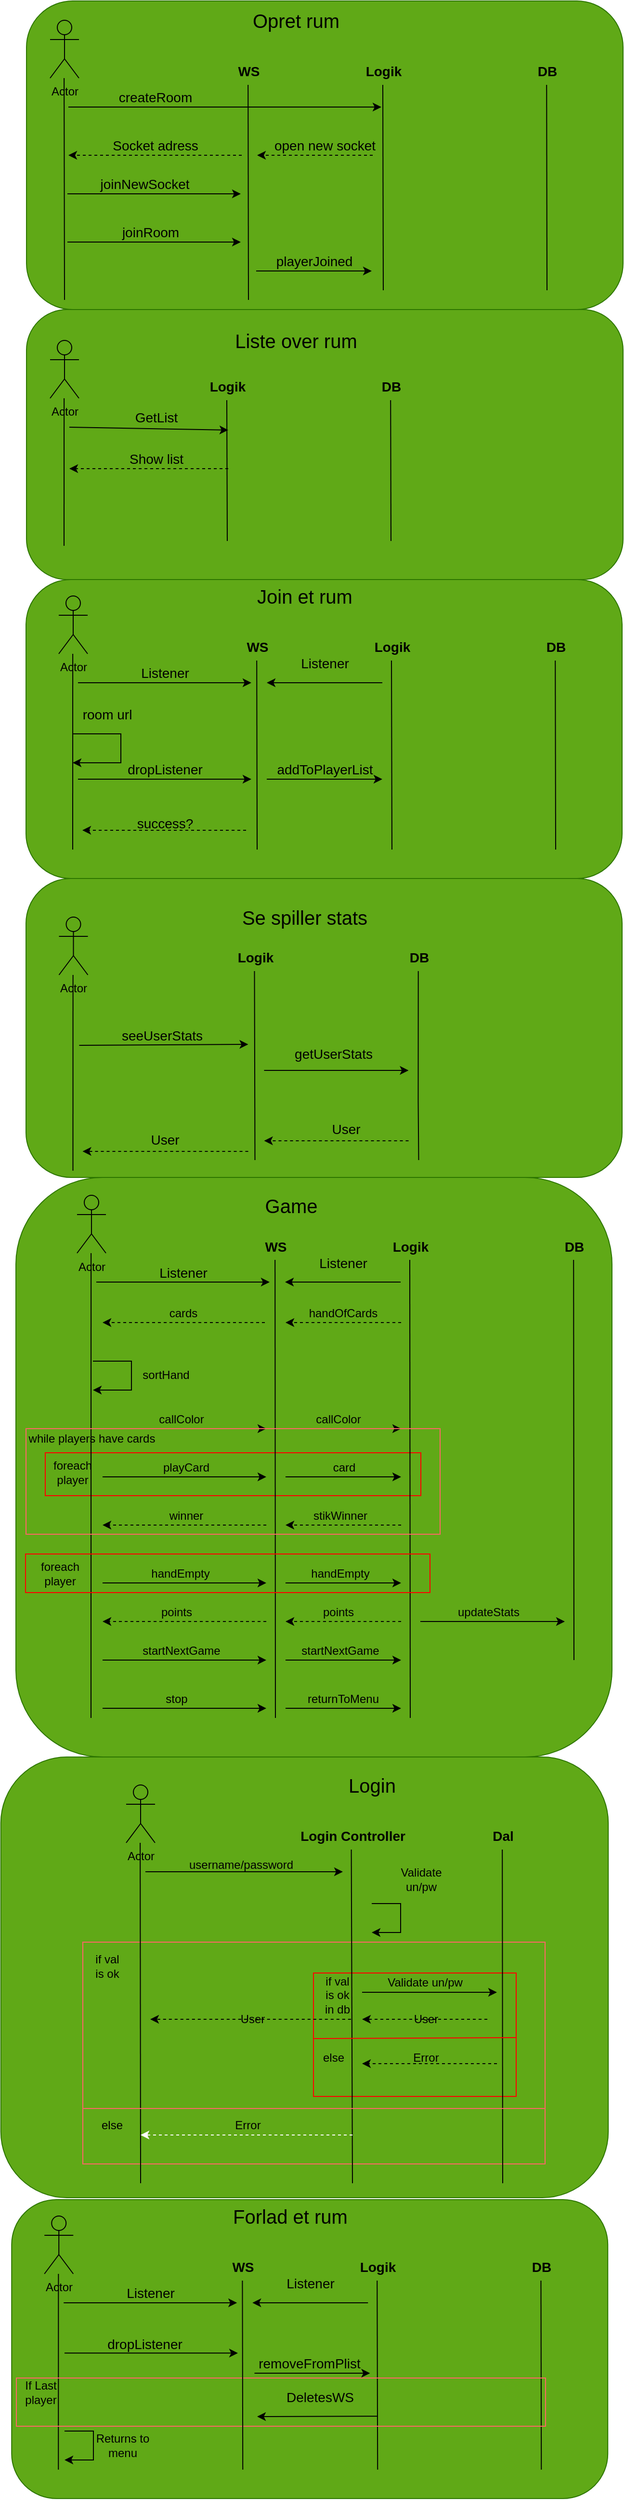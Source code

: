 <mxfile version="14.9.6" type="device"><diagram id="lr0HvfHgT6RQTs0o4B55" name="Side-1"><mxGraphModel dx="853" dy="493" grid="1" gridSize="10" guides="1" tooltips="1" connect="1" arrows="1" fold="1" page="1" pageScale="1" pageWidth="827" pageHeight="1169" math="0" shadow="0"><root><mxCell id="0"/><mxCell id="1" parent="0"/><mxCell id="DZPoPA9MmP483Hu3aa7b-5" value="" style="rounded=1;whiteSpace=wrap;html=1;fontSize=14;fillColor=#60a917;fontColor=#ffffff;strokeColor=#2D7600;" vertex="1" parent="1"><mxGeometry x="33.87" y="1841" width="630.75" height="457" as="geometry"/></mxCell><mxCell id="DZPoPA9MmP483Hu3aa7b-4" value="" style="rounded=1;whiteSpace=wrap;html=1;fontSize=14;fillColor=#60a917;fontColor=#ffffff;strokeColor=#2D7600;" vertex="1" parent="1"><mxGeometry x="60" y="930" width="619" height="310" as="geometry"/></mxCell><mxCell id="DZPoPA9MmP483Hu3aa7b-3" value="" style="rounded=1;whiteSpace=wrap;html=1;fontSize=14;fillColor=#60a917;fontColor=#ffffff;strokeColor=#2D7600;" vertex="1" parent="1"><mxGeometry x="60.5" y="20" width="619.5" height="320" as="geometry"/></mxCell><mxCell id="DZPoPA9MmP483Hu3aa7b-2" value="" style="rounded=1;whiteSpace=wrap;html=1;fontSize=14;fillColor=#60a917;fontColor=#ffffff;strokeColor=#2D7600;" vertex="1" parent="1"><mxGeometry x="60.5" y="340" width="619.5" height="280" as="geometry"/></mxCell><mxCell id="qCFy2qXagID1v41UXUVl-54" value="" style="rounded=0;whiteSpace=wrap;html=1;fillColor=none;strokeColor=#FF0000;" parent="1" vertex="1"><mxGeometry x="358.5" y="2065" width="210.5" height="128" as="geometry"/></mxCell><mxCell id="qCFy2qXagID1v41UXUVl-58" value="" style="rounded=0;whiteSpace=wrap;html=1;strokeColor=#FF6666;fillColor=none;" parent="1" vertex="1"><mxGeometry x="119" y="2033" width="480" height="230" as="geometry"/></mxCell><mxCell id="fHAXDr1hGBt7dhgeRwDf-75" value="" style="rounded=1;whiteSpace=wrap;html=1;fontSize=14;fillColor=#60a917;fontColor=#ffffff;strokeColor=#2D7600;" parent="1" vertex="1"><mxGeometry x="49.5" y="1240" width="619" height="601" as="geometry"/></mxCell><mxCell id="fHAXDr1hGBt7dhgeRwDf-45" value="" style="rounded=0;whiteSpace=wrap;html=1;fillColor=none;strokeColor=#FF0000;" parent="1" vertex="1"><mxGeometry x="80" y="1525.5" width="390" height="44.5" as="geometry"/></mxCell><mxCell id="PHsltAXBVL7X2UgunDm8-98" value="" style="rounded=1;whiteSpace=wrap;html=1;fontSize=14;fillColor=#60a917;fontColor=#ffffff;strokeColor=#2D7600;" parent="1" vertex="1"><mxGeometry x="60" y="620" width="619" height="310" as="geometry"/></mxCell><mxCell id="H8njE9o7bHHvg9mTIE7w-1" value="Actor" style="shape=umlActor;verticalLabelPosition=bottom;verticalAlign=top;html=1;outlineConnect=0;fillColor=none;" parent="1" vertex="1"><mxGeometry x="85" y="40" width="30" height="60" as="geometry"/></mxCell><mxCell id="H8njE9o7bHHvg9mTIE7w-3" value="" style="endArrow=none;html=1;rounded=0;" parent="1" edge="1"><mxGeometry width="50" height="50" relative="1" as="geometry"><mxPoint x="100" y="330" as="sourcePoint"/><mxPoint x="99.559" y="100" as="targetPoint"/></mxGeometry></mxCell><mxCell id="H8njE9o7bHHvg9mTIE7w-6" value="" style="group" parent="1" vertex="1" connectable="0"><mxGeometry x="271" y="83" width="40" height="247" as="geometry"/></mxCell><mxCell id="H8njE9o7bHHvg9mTIE7w-4" value="&lt;font style=&quot;font-size: 14px;&quot;&gt;&lt;b&gt;WS&lt;/b&gt;&lt;/font&gt;" style="text;html=1;align=center;verticalAlign=middle;resizable=0;points=[];autosize=1;strokeColor=none;fillColor=none;" parent="H8njE9o7bHHvg9mTIE7w-6" vertex="1"><mxGeometry width="40" height="20" as="geometry"/></mxCell><mxCell id="H8njE9o7bHHvg9mTIE7w-5" value="" style="endArrow=none;html=1;rounded=0;fontSize=14;entryX=0.49;entryY=1.2;entryDx=0;entryDy=0;entryPerimeter=0;" parent="H8njE9o7bHHvg9mTIE7w-6" target="H8njE9o7bHHvg9mTIE7w-4" edge="1"><mxGeometry width="50" height="50" relative="1" as="geometry"><mxPoint x="20" y="247" as="sourcePoint"/><mxPoint x="70" y="53.405" as="targetPoint"/></mxGeometry></mxCell><mxCell id="H8njE9o7bHHvg9mTIE7w-7" value="" style="group" parent="1" vertex="1" connectable="0"><mxGeometry x="411" y="83" width="45" height="237" as="geometry"/></mxCell><mxCell id="H8njE9o7bHHvg9mTIE7w-8" value="&lt;font style=&quot;font-size: 14px;&quot;&gt;&lt;b&gt;Logik&lt;/b&gt;&lt;/font&gt;" style="text;html=1;align=center;verticalAlign=middle;resizable=0;points=[];autosize=1;strokeColor=none;fillColor=none;" parent="H8njE9o7bHHvg9mTIE7w-7" vertex="1"><mxGeometry x="-5" width="50" height="20" as="geometry"/></mxCell><mxCell id="H8njE9o7bHHvg9mTIE7w-9" value="" style="endArrow=none;html=1;rounded=0;fontSize=14;entryX=0.49;entryY=1.2;entryDx=0;entryDy=0;entryPerimeter=0;" parent="H8njE9o7bHHvg9mTIE7w-7" target="H8njE9o7bHHvg9mTIE7w-8" edge="1"><mxGeometry width="50" height="50" relative="1" as="geometry"><mxPoint x="20" y="237" as="sourcePoint"/><mxPoint x="70" y="51.243" as="targetPoint"/></mxGeometry></mxCell><mxCell id="H8njE9o7bHHvg9mTIE7w-10" value="" style="group" parent="1" vertex="1" connectable="0"><mxGeometry x="581" y="83" width="45" height="237" as="geometry"/></mxCell><mxCell id="H8njE9o7bHHvg9mTIE7w-11" value="&lt;font style=&quot;font-size: 14px;&quot;&gt;&lt;b&gt;DB&lt;/b&gt;&lt;/font&gt;" style="text;html=1;align=center;verticalAlign=middle;resizable=0;points=[];autosize=1;strokeColor=none;fillColor=none;" parent="H8njE9o7bHHvg9mTIE7w-10" vertex="1"><mxGeometry width="40" height="20" as="geometry"/></mxCell><mxCell id="H8njE9o7bHHvg9mTIE7w-12" value="" style="endArrow=none;html=1;rounded=0;fontSize=14;entryX=0.49;entryY=1.2;entryDx=0;entryDy=0;entryPerimeter=0;" parent="H8njE9o7bHHvg9mTIE7w-10" target="H8njE9o7bHHvg9mTIE7w-11" edge="1"><mxGeometry width="50" height="50" relative="1" as="geometry"><mxPoint x="20" y="237" as="sourcePoint"/><mxPoint x="70" y="51.243" as="targetPoint"/></mxGeometry></mxCell><mxCell id="H8njE9o7bHHvg9mTIE7w-18" value="" style="endArrow=classic;html=1;rounded=0;fontSize=14;" parent="1" edge="1"><mxGeometry width="50" height="50" relative="1" as="geometry"><mxPoint x="104" y="130" as="sourcePoint"/><mxPoint x="429" y="130" as="targetPoint"/></mxGeometry></mxCell><mxCell id="H8njE9o7bHHvg9mTIE7w-19" value="createRoom" style="text;html=1;align=center;verticalAlign=middle;resizable=0;points=[];autosize=1;strokeColor=none;fillColor=none;fontSize=14;" parent="1" vertex="1"><mxGeometry x="149" y="110" width="90" height="20" as="geometry"/></mxCell><mxCell id="H8njE9o7bHHvg9mTIE7w-22" value="" style="endArrow=classic;html=1;rounded=0;fontSize=14;dashed=1;" parent="1" edge="1"><mxGeometry width="50" height="50" relative="1" as="geometry"><mxPoint x="420" y="180" as="sourcePoint"/><mxPoint x="300" y="180" as="targetPoint"/></mxGeometry></mxCell><mxCell id="H8njE9o7bHHvg9mTIE7w-23" value="open new socket" style="text;html=1;align=center;verticalAlign=middle;resizable=0;points=[];autosize=1;strokeColor=none;fillColor=none;fontSize=14;" parent="1" vertex="1"><mxGeometry x="310" y="160" width="120" height="20" as="geometry"/></mxCell><mxCell id="H8njE9o7bHHvg9mTIE7w-24" value="" style="endArrow=classic;html=1;rounded=0;dashed=1;fontSize=14;" parent="1" edge="1"><mxGeometry width="50" height="50" relative="1" as="geometry"><mxPoint x="284" y="180" as="sourcePoint"/><mxPoint x="104" y="180" as="targetPoint"/></mxGeometry></mxCell><mxCell id="H8njE9o7bHHvg9mTIE7w-25" value="Socket adress" style="text;html=1;align=center;verticalAlign=middle;resizable=0;points=[];autosize=1;strokeColor=none;fillColor=none;fontSize=14;" parent="1" vertex="1"><mxGeometry x="144" y="160" width="100" height="20" as="geometry"/></mxCell><mxCell id="H8njE9o7bHHvg9mTIE7w-28" value="" style="endArrow=classic;html=1;rounded=0;fontSize=14;" parent="1" edge="1"><mxGeometry width="50" height="50" relative="1" as="geometry"><mxPoint x="103" y="220" as="sourcePoint"/><mxPoint x="283" y="220" as="targetPoint"/></mxGeometry></mxCell><mxCell id="H8njE9o7bHHvg9mTIE7w-29" value="joinNewSocket" style="text;html=1;align=center;verticalAlign=middle;resizable=0;points=[];autosize=1;strokeColor=none;fillColor=none;fontSize=14;" parent="1" vertex="1"><mxGeometry x="128" y="200" width="110" height="20" as="geometry"/></mxCell><mxCell id="H8njE9o7bHHvg9mTIE7w-30" value="" style="endArrow=classic;html=1;rounded=0;fontSize=14;" parent="1" edge="1"><mxGeometry width="50" height="50" relative="1" as="geometry"><mxPoint x="103" y="270" as="sourcePoint"/><mxPoint x="283" y="270" as="targetPoint"/></mxGeometry></mxCell><mxCell id="H8njE9o7bHHvg9mTIE7w-31" value="joinRoom" style="text;html=1;align=center;verticalAlign=middle;resizable=0;points=[];autosize=1;strokeColor=none;fillColor=none;fontSize=14;" parent="1" vertex="1"><mxGeometry x="154" y="250" width="70" height="20" as="geometry"/></mxCell><mxCell id="H8njE9o7bHHvg9mTIE7w-33" value="playerJoined" style="text;html=1;align=center;verticalAlign=middle;resizable=0;points=[];autosize=1;strokeColor=none;fillColor=none;fontSize=14;" parent="1" vertex="1"><mxGeometry x="314" y="280" width="90" height="20" as="geometry"/></mxCell><mxCell id="H8njE9o7bHHvg9mTIE7w-34" value="" style="endArrow=classic;html=1;rounded=0;fontSize=14;" parent="1" edge="1"><mxGeometry width="50" height="50" relative="1" as="geometry"><mxPoint x="299" y="300" as="sourcePoint"/><mxPoint x="419" y="300" as="targetPoint"/></mxGeometry></mxCell><mxCell id="PHsltAXBVL7X2UgunDm8-2" value="&lt;font style=&quot;font-size: 20px;&quot;&gt;Opret rum&lt;/font&gt;" style="text;html=1;align=center;verticalAlign=middle;resizable=0;points=[];autosize=1;strokeColor=none;fillColor=none;" parent="1" vertex="1"><mxGeometry x="285" y="30" width="110" height="20" as="geometry"/></mxCell><mxCell id="PHsltAXBVL7X2UgunDm8-38" value="Actor" style="shape=umlActor;verticalLabelPosition=bottom;verticalAlign=top;html=1;outlineConnect=0;fillColor=none;" parent="1" vertex="1"><mxGeometry x="85" y="372" width="30" height="60" as="geometry"/></mxCell><mxCell id="PHsltAXBVL7X2UgunDm8-39" value="" style="endArrow=none;html=1;rounded=0;" parent="1" edge="1"><mxGeometry width="50" height="50" relative="1" as="geometry"><mxPoint x="99.5" y="585" as="sourcePoint"/><mxPoint x="99.559" y="432" as="targetPoint"/></mxGeometry></mxCell><mxCell id="PHsltAXBVL7X2UgunDm8-43" value="" style="group" parent="1" vertex="1" connectable="0"><mxGeometry x="249" y="410" width="45" height="170" as="geometry"/></mxCell><mxCell id="PHsltAXBVL7X2UgunDm8-44" value="&lt;font style=&quot;font-size: 14px;&quot;&gt;&lt;b&gt;Logik&lt;/b&gt;&lt;/font&gt;" style="text;html=1;align=center;verticalAlign=middle;resizable=0;points=[];autosize=1;strokeColor=none;fillColor=none;" parent="PHsltAXBVL7X2UgunDm8-43" vertex="1"><mxGeometry x="-5" width="50" height="20" as="geometry"/></mxCell><mxCell id="PHsltAXBVL7X2UgunDm8-45" value="" style="endArrow=none;html=1;rounded=0;fontSize=14;entryX=0.49;entryY=1.2;entryDx=0;entryDy=0;entryPerimeter=0;" parent="PHsltAXBVL7X2UgunDm8-43" target="PHsltAXBVL7X2UgunDm8-44" edge="1"><mxGeometry width="50" height="50" relative="1" as="geometry"><mxPoint x="20" y="170" as="sourcePoint"/><mxPoint x="70" y="36.757" as="targetPoint"/></mxGeometry></mxCell><mxCell id="PHsltAXBVL7X2UgunDm8-46" value="" style="group" parent="1" vertex="1" connectable="0"><mxGeometry x="419" y="410" width="45" height="170" as="geometry"/></mxCell><mxCell id="PHsltAXBVL7X2UgunDm8-47" value="&lt;font style=&quot;font-size: 14px;&quot;&gt;&lt;b&gt;DB&lt;/b&gt;&lt;/font&gt;" style="text;html=1;align=center;verticalAlign=middle;resizable=0;points=[];autosize=1;strokeColor=none;fillColor=none;" parent="PHsltAXBVL7X2UgunDm8-46" vertex="1"><mxGeometry width="40" height="20" as="geometry"/></mxCell><mxCell id="PHsltAXBVL7X2UgunDm8-48" value="" style="endArrow=none;html=1;rounded=0;fontSize=14;entryX=0.49;entryY=1.2;entryDx=0;entryDy=0;entryPerimeter=0;" parent="PHsltAXBVL7X2UgunDm8-46" target="PHsltAXBVL7X2UgunDm8-47" edge="1"><mxGeometry width="50" height="50" relative="1" as="geometry"><mxPoint x="20" y="170" as="sourcePoint"/><mxPoint x="70" y="36.757" as="targetPoint"/></mxGeometry></mxCell><mxCell id="PHsltAXBVL7X2UgunDm8-49" value="" style="endArrow=classic;html=1;rounded=0;fontSize=14;" parent="1" edge="1"><mxGeometry width="50" height="50" relative="1" as="geometry"><mxPoint x="105" y="462" as="sourcePoint"/><mxPoint x="270" y="465" as="targetPoint"/></mxGeometry></mxCell><mxCell id="PHsltAXBVL7X2UgunDm8-50" value="GetList" style="text;html=1;align=center;verticalAlign=middle;resizable=0;points=[];autosize=1;strokeColor=none;fillColor=none;fontSize=14;" parent="1" vertex="1"><mxGeometry x="165" y="442" width="60" height="20" as="geometry"/></mxCell><mxCell id="PHsltAXBVL7X2UgunDm8-59" value="" style="endArrow=classic;html=1;rounded=0;dashed=1;fontSize=14;" parent="1" edge="1"><mxGeometry width="50" height="50" relative="1" as="geometry"><mxPoint x="270" y="505" as="sourcePoint"/><mxPoint x="105" y="505" as="targetPoint"/></mxGeometry></mxCell><mxCell id="PHsltAXBVL7X2UgunDm8-60" value="Show list" style="text;html=1;align=center;verticalAlign=middle;resizable=0;points=[];autosize=1;strokeColor=none;fillColor=none;fontSize=14;" parent="1" vertex="1"><mxGeometry x="160" y="485" width="70" height="20" as="geometry"/></mxCell><mxCell id="PHsltAXBVL7X2UgunDm8-69" value="&lt;font style=&quot;font-size: 20px;&quot;&gt;Liste over rum&lt;/font&gt;" style="text;html=1;align=center;verticalAlign=middle;resizable=0;points=[];autosize=1;strokeColor=none;fillColor=none;" parent="1" vertex="1"><mxGeometry x="270" y="362" width="140" height="20" as="geometry"/></mxCell><mxCell id="PHsltAXBVL7X2UgunDm8-71" value="Actor" style="shape=umlActor;verticalLabelPosition=bottom;verticalAlign=top;html=1;outlineConnect=0;fillColor=none;" parent="1" vertex="1"><mxGeometry x="94" y="637" width="30" height="60" as="geometry"/></mxCell><mxCell id="PHsltAXBVL7X2UgunDm8-72" value="" style="endArrow=none;html=1;rounded=0;" parent="1" edge="1"><mxGeometry width="50" height="50" relative="1" as="geometry"><mxPoint x="108.5" y="900" as="sourcePoint"/><mxPoint x="108.559" y="697" as="targetPoint"/></mxGeometry></mxCell><mxCell id="PHsltAXBVL7X2UgunDm8-73" value="" style="group" parent="1" vertex="1" connectable="0"><mxGeometry x="280" y="680" width="40" height="220" as="geometry"/></mxCell><mxCell id="PHsltAXBVL7X2UgunDm8-74" value="&lt;font style=&quot;font-size: 14px;&quot;&gt;&lt;b&gt;WS&lt;/b&gt;&lt;/font&gt;" style="text;html=1;align=center;verticalAlign=middle;resizable=0;points=[];autosize=1;strokeColor=none;fillColor=none;" parent="PHsltAXBVL7X2UgunDm8-73" vertex="1"><mxGeometry width="40" height="20" as="geometry"/></mxCell><mxCell id="PHsltAXBVL7X2UgunDm8-75" value="" style="endArrow=none;html=1;rounded=0;fontSize=14;entryX=0.49;entryY=1.2;entryDx=0;entryDy=0;entryPerimeter=0;" parent="PHsltAXBVL7X2UgunDm8-73" target="PHsltAXBVL7X2UgunDm8-74" edge="1"><mxGeometry width="50" height="50" relative="1" as="geometry"><mxPoint x="20" y="220" as="sourcePoint"/><mxPoint x="70" y="47.568" as="targetPoint"/></mxGeometry></mxCell><mxCell id="PHsltAXBVL7X2UgunDm8-76" value="" style="group" parent="1" vertex="1" connectable="0"><mxGeometry x="420" y="680" width="45" height="220" as="geometry"/></mxCell><mxCell id="PHsltAXBVL7X2UgunDm8-77" value="&lt;font style=&quot;font-size: 14px;&quot;&gt;&lt;b&gt;Logik&lt;/b&gt;&lt;/font&gt;" style="text;html=1;align=center;verticalAlign=middle;resizable=0;points=[];autosize=1;strokeColor=none;fillColor=none;" parent="PHsltAXBVL7X2UgunDm8-76" vertex="1"><mxGeometry x="-5" width="50" height="20" as="geometry"/></mxCell><mxCell id="PHsltAXBVL7X2UgunDm8-78" value="" style="endArrow=none;html=1;rounded=0;fontSize=14;entryX=0.49;entryY=1.2;entryDx=0;entryDy=0;entryPerimeter=0;" parent="PHsltAXBVL7X2UgunDm8-76" target="PHsltAXBVL7X2UgunDm8-77" edge="1"><mxGeometry width="50" height="50" relative="1" as="geometry"><mxPoint x="20" y="220" as="sourcePoint"/><mxPoint x="70" y="47.568" as="targetPoint"/></mxGeometry></mxCell><mxCell id="PHsltAXBVL7X2UgunDm8-79" value="" style="group" parent="1" vertex="1" connectable="0"><mxGeometry x="590" y="680" width="45" height="220" as="geometry"/></mxCell><mxCell id="PHsltAXBVL7X2UgunDm8-80" value="&lt;font style=&quot;font-size: 14px;&quot;&gt;&lt;b&gt;DB&lt;/b&gt;&lt;/font&gt;" style="text;html=1;align=center;verticalAlign=middle;resizable=0;points=[];autosize=1;strokeColor=none;fillColor=none;" parent="PHsltAXBVL7X2UgunDm8-79" vertex="1"><mxGeometry width="40" height="20" as="geometry"/></mxCell><mxCell id="PHsltAXBVL7X2UgunDm8-81" value="" style="endArrow=none;html=1;rounded=0;fontSize=14;entryX=0.49;entryY=1.2;entryDx=0;entryDy=0;entryPerimeter=0;" parent="PHsltAXBVL7X2UgunDm8-79" target="PHsltAXBVL7X2UgunDm8-80" edge="1"><mxGeometry width="50" height="50" relative="1" as="geometry"><mxPoint x="20" y="220" as="sourcePoint"/><mxPoint x="70" y="47.568" as="targetPoint"/></mxGeometry></mxCell><mxCell id="PHsltAXBVL7X2UgunDm8-82" value="" style="endArrow=classic;html=1;rounded=0;fontSize=14;" parent="1" edge="1"><mxGeometry width="50" height="50" relative="1" as="geometry"><mxPoint x="114" y="727" as="sourcePoint"/><mxPoint x="294" y="727" as="targetPoint"/></mxGeometry></mxCell><mxCell id="PHsltAXBVL7X2UgunDm8-83" value="Listener" style="text;html=1;align=center;verticalAlign=middle;resizable=0;points=[];autosize=1;strokeColor=none;fillColor=none;fontSize=14;" parent="1" vertex="1"><mxGeometry x="169" y="707" width="70" height="20" as="geometry"/></mxCell><mxCell id="PHsltAXBVL7X2UgunDm8-84" value="" style="endArrow=classic;html=1;rounded=0;fontSize=14;" parent="1" edge="1"><mxGeometry width="50" height="50" relative="1" as="geometry"><mxPoint x="430" y="727" as="sourcePoint"/><mxPoint x="310" y="727" as="targetPoint"/></mxGeometry></mxCell><mxCell id="PHsltAXBVL7X2UgunDm8-85" value="Listener" style="text;html=1;align=center;verticalAlign=middle;resizable=0;points=[];autosize=1;strokeColor=none;fillColor=none;fontSize=14;" parent="1" vertex="1"><mxGeometry x="335" y="697" width="70" height="20" as="geometry"/></mxCell><mxCell id="PHsltAXBVL7X2UgunDm8-86" value="" style="endArrow=classic;html=1;rounded=0;fontSize=14;startArrow=none;" parent="1" edge="1"><mxGeometry width="50" height="50" relative="1" as="geometry"><mxPoint x="108.5" y="780" as="sourcePoint"/><mxPoint x="108.5" y="810" as="targetPoint"/><Array as="points"><mxPoint x="158.5" y="780"/><mxPoint x="158.5" y="810"/></Array></mxGeometry></mxCell><mxCell id="PHsltAXBVL7X2UgunDm8-90" value="" style="endArrow=classic;html=1;rounded=0;fontSize=14;" parent="1" edge="1"><mxGeometry width="50" height="50" relative="1" as="geometry"><mxPoint x="310" y="827" as="sourcePoint"/><mxPoint x="430" y="827" as="targetPoint"/></mxGeometry></mxCell><mxCell id="PHsltAXBVL7X2UgunDm8-91" value="addToPlayerList" style="text;html=1;align=center;verticalAlign=middle;resizable=0;points=[];autosize=1;strokeColor=none;fillColor=none;fontSize=14;" parent="1" vertex="1"><mxGeometry x="309.5" y="807" width="120" height="20" as="geometry"/></mxCell><mxCell id="PHsltAXBVL7X2UgunDm8-92" value="" style="endArrow=classic;html=1;rounded=0;fontSize=14;" parent="1" edge="1"><mxGeometry width="50" height="50" relative="1" as="geometry"><mxPoint x="114" y="827" as="sourcePoint"/><mxPoint x="294" y="827" as="targetPoint"/></mxGeometry></mxCell><mxCell id="PHsltAXBVL7X2UgunDm8-93" value="dropListener" style="text;html=1;align=center;verticalAlign=middle;resizable=0;points=[];autosize=1;strokeColor=none;fillColor=none;fontSize=14;" parent="1" vertex="1"><mxGeometry x="159" y="807" width="90" height="20" as="geometry"/></mxCell><mxCell id="PHsltAXBVL7X2UgunDm8-94" value="&lt;font style=&quot;font-size: 20px;&quot;&gt;Join et rum&lt;/font&gt;" style="text;html=1;align=center;verticalAlign=middle;resizable=0;points=[];autosize=1;strokeColor=none;fillColor=none;" parent="1" vertex="1"><mxGeometry x="294" y="627" width="110" height="20" as="geometry"/></mxCell><mxCell id="PHsltAXBVL7X2UgunDm8-87" value="room url" style="text;html=1;align=center;verticalAlign=middle;resizable=0;points=[];autosize=1;strokeColor=none;fillColor=none;fontSize=14;" parent="1" vertex="1"><mxGeometry x="108.5" y="750" width="70" height="20" as="geometry"/></mxCell><mxCell id="PHsltAXBVL7X2UgunDm8-96" value="" style="endArrow=classic;html=1;rounded=0;fontSize=20;dashed=1;" parent="1" edge="1"><mxGeometry width="50" height="50" relative="1" as="geometry"><mxPoint x="288.5" y="880" as="sourcePoint"/><mxPoint x="118.5" y="880" as="targetPoint"/></mxGeometry></mxCell><mxCell id="PHsltAXBVL7X2UgunDm8-97" value="&lt;font style=&quot;font-size: 14px;&quot;&gt;success?&lt;/font&gt;" style="text;html=1;align=center;verticalAlign=middle;resizable=0;points=[];autosize=1;strokeColor=none;fillColor=none;fontSize=20;" parent="1" vertex="1"><mxGeometry x="169" y="855" width="70" height="30" as="geometry"/></mxCell><mxCell id="PHsltAXBVL7X2UgunDm8-100" value="Actor" style="shape=umlActor;verticalLabelPosition=bottom;verticalAlign=top;html=1;outlineConnect=0;fillColor=none;" parent="1" vertex="1"><mxGeometry x="94.25" y="970" width="30" height="60" as="geometry"/></mxCell><mxCell id="PHsltAXBVL7X2UgunDm8-101" value="" style="endArrow=none;html=1;rounded=0;" parent="1" edge="1"><mxGeometry width="50" height="50" relative="1" as="geometry"><mxPoint x="108.75" y="1233" as="sourcePoint"/><mxPoint x="108.809" y="1030" as="targetPoint"/></mxGeometry></mxCell><mxCell id="PHsltAXBVL7X2UgunDm8-105" value="" style="group" parent="1" vertex="1" connectable="0"><mxGeometry x="277.75" y="1002" width="45" height="220" as="geometry"/></mxCell><mxCell id="PHsltAXBVL7X2UgunDm8-106" value="&lt;font style=&quot;font-size: 14px;&quot;&gt;&lt;b&gt;Logik&lt;/b&gt;&lt;/font&gt;" style="text;html=1;align=center;verticalAlign=middle;resizable=0;points=[];autosize=1;strokeColor=none;fillColor=none;" parent="PHsltAXBVL7X2UgunDm8-105" vertex="1"><mxGeometry x="-5" width="50" height="20" as="geometry"/></mxCell><mxCell id="PHsltAXBVL7X2UgunDm8-107" value="" style="endArrow=none;html=1;rounded=0;fontSize=14;entryX=0.49;entryY=1.2;entryDx=0;entryDy=0;entryPerimeter=0;" parent="PHsltAXBVL7X2UgunDm8-105" target="PHsltAXBVL7X2UgunDm8-106" edge="1"><mxGeometry width="50" height="50" relative="1" as="geometry"><mxPoint x="20" y="220" as="sourcePoint"/><mxPoint x="70" y="47.568" as="targetPoint"/></mxGeometry></mxCell><mxCell id="PHsltAXBVL7X2UgunDm8-108" value="" style="group" parent="1" vertex="1" connectable="0"><mxGeometry x="579.5" y="1251" width="79.5" height="341" as="geometry"/></mxCell><mxCell id="PHsltAXBVL7X2UgunDm8-109" value="&lt;font style=&quot;font-size: 14px;&quot;&gt;&lt;b&gt;DB&lt;/b&gt;&lt;/font&gt;" style="text;html=1;align=center;verticalAlign=middle;resizable=0;points=[];autosize=1;strokeColor=none;fillColor=none;" parent="PHsltAXBVL7X2UgunDm8-108" vertex="1"><mxGeometry x="-131.75" y="-249" width="40" height="20" as="geometry"/></mxCell><mxCell id="PHsltAXBVL7X2UgunDm8-110" value="" style="endArrow=none;html=1;rounded=0;fontSize=14;entryX=0.49;entryY=1.2;entryDx=0;entryDy=0;entryPerimeter=0;" parent="PHsltAXBVL7X2UgunDm8-108" target="PHsltAXBVL7X2UgunDm8-109" edge="1"><mxGeometry width="50" height="50" relative="1" as="geometry"><mxPoint x="-111.75" y="-29" as="sourcePoint"/><mxPoint x="-61.75" y="-201.432" as="targetPoint"/><Array as="points"><mxPoint x="-112.25" y="-90"/></Array></mxGeometry></mxCell><mxCell id="PHsltAXBVL7X2UgunDm8-120" value="&lt;font style=&quot;font-size: 20px;&quot;&gt;Se spiller stats&lt;/font&gt;" style="text;html=1;align=center;verticalAlign=middle;resizable=0;points=[];autosize=1;strokeColor=none;fillColor=none;" parent="1" vertex="1"><mxGeometry x="274.25" y="960" width="150" height="20" as="geometry"/></mxCell><mxCell id="PHsltAXBVL7X2UgunDm8-121" value="seeUserStats" style="text;html=1;align=center;verticalAlign=middle;resizable=0;points=[];autosize=1;strokeColor=none;fillColor=none;fontSize=14;" parent="1" vertex="1"><mxGeometry x="150.75" y="1083" width="100" height="20" as="geometry"/></mxCell><mxCell id="PHsltAXBVL7X2UgunDm8-123" value="" style="endArrow=classic;html=1;rounded=0;fontSize=20;dashed=1;" parent="1" edge="1"><mxGeometry width="50" height="50" relative="1" as="geometry"><mxPoint x="290.75" y="1213" as="sourcePoint"/><mxPoint x="118.75" y="1213" as="targetPoint"/></mxGeometry></mxCell><mxCell id="PHsltAXBVL7X2UgunDm8-124" value="&lt;font style=&quot;font-size: 14px;&quot;&gt;User&lt;/font&gt;" style="text;html=1;align=center;verticalAlign=middle;resizable=0;points=[];autosize=1;strokeColor=none;fillColor=none;fontSize=20;" parent="1" vertex="1"><mxGeometry x="179.25" y="1183" width="50" height="30" as="geometry"/></mxCell><mxCell id="PHsltAXBVL7X2UgunDm8-125" value="" style="endArrow=classic;html=1;rounded=0;fontSize=14;" parent="1" edge="1"><mxGeometry width="50" height="50" relative="1" as="geometry"><mxPoint x="115.25" y="1103" as="sourcePoint"/><mxPoint x="290.75" y="1102" as="targetPoint"/></mxGeometry></mxCell><mxCell id="PHsltAXBVL7X2UgunDm8-128" value="" style="endArrow=classic;html=1;rounded=0;fontSize=14;" parent="1" edge="1"><mxGeometry width="50" height="50" relative="1" as="geometry"><mxPoint x="307.25" y="1129" as="sourcePoint"/><mxPoint x="457.25" y="1129" as="targetPoint"/></mxGeometry></mxCell><mxCell id="PHsltAXBVL7X2UgunDm8-129" value="getUserStats" style="text;html=1;align=center;verticalAlign=middle;resizable=0;points=[];autosize=1;strokeColor=none;fillColor=none;fontSize=14;" parent="1" vertex="1"><mxGeometry x="328.75" y="1102" width="100" height="20" as="geometry"/></mxCell><mxCell id="PHsltAXBVL7X2UgunDm8-132" value="&lt;font style=&quot;font-size: 14px;&quot;&gt;User&lt;/font&gt;" style="text;html=1;align=center;verticalAlign=middle;resizable=0;points=[];autosize=1;strokeColor=none;fillColor=none;fontSize=20;" parent="1" vertex="1"><mxGeometry x="367.25" y="1172" width="50" height="30" as="geometry"/></mxCell><mxCell id="PHsltAXBVL7X2UgunDm8-133" value="" style="endArrow=classic;html=1;rounded=0;fontSize=20;dashed=1;" parent="1" edge="1"><mxGeometry width="50" height="50" relative="1" as="geometry"><mxPoint x="457.25" y="1202" as="sourcePoint"/><mxPoint x="307.25" y="1202" as="targetPoint"/></mxGeometry></mxCell><mxCell id="fHAXDr1hGBt7dhgeRwDf-2" value="Actor" style="shape=umlActor;verticalLabelPosition=bottom;verticalAlign=top;html=1;outlineConnect=0;fillColor=none;" parent="1" vertex="1"><mxGeometry x="113" y="1258.5" width="30" height="60" as="geometry"/></mxCell><mxCell id="fHAXDr1hGBt7dhgeRwDf-3" value="" style="endArrow=none;html=1;rounded=0;" parent="1" edge="1"><mxGeometry width="50" height="50" relative="1" as="geometry"><mxPoint x="127.5" y="1800.5" as="sourcePoint"/><mxPoint x="127.559" y="1318.5" as="targetPoint"/></mxGeometry></mxCell><mxCell id="fHAXDr1hGBt7dhgeRwDf-4" value="" style="group" parent="1" vertex="1" connectable="0"><mxGeometry x="299" y="1301.5" width="40" height="499" as="geometry"/></mxCell><mxCell id="fHAXDr1hGBt7dhgeRwDf-5" value="&lt;font style=&quot;font-size: 14px;&quot;&gt;&lt;b&gt;WS&lt;/b&gt;&lt;/font&gt;" style="text;html=1;align=center;verticalAlign=middle;resizable=0;points=[];autosize=1;strokeColor=none;fillColor=none;" parent="fHAXDr1hGBt7dhgeRwDf-4" vertex="1"><mxGeometry width="40" height="20" as="geometry"/></mxCell><mxCell id="fHAXDr1hGBt7dhgeRwDf-6" value="" style="endArrow=none;html=1;rounded=0;fontSize=14;entryX=0.49;entryY=1.2;entryDx=0;entryDy=0;entryPerimeter=0;" parent="fHAXDr1hGBt7dhgeRwDf-4" target="fHAXDr1hGBt7dhgeRwDf-5" edge="1"><mxGeometry width="50" height="50" relative="1" as="geometry"><mxPoint x="20" y="499" as="sourcePoint"/><mxPoint x="70" y="107.892" as="targetPoint"/></mxGeometry></mxCell><mxCell id="fHAXDr1hGBt7dhgeRwDf-7" value="" style="group" parent="1" vertex="1" connectable="0"><mxGeometry x="439" y="1301.5" width="45" height="499" as="geometry"/></mxCell><mxCell id="fHAXDr1hGBt7dhgeRwDf-8" value="&lt;font style=&quot;font-size: 14px;&quot;&gt;&lt;b&gt;Logik&lt;/b&gt;&lt;/font&gt;" style="text;html=1;align=center;verticalAlign=middle;resizable=0;points=[];autosize=1;strokeColor=none;fillColor=none;" parent="fHAXDr1hGBt7dhgeRwDf-7" vertex="1"><mxGeometry x="-5" width="50" height="20" as="geometry"/></mxCell><mxCell id="fHAXDr1hGBt7dhgeRwDf-9" value="" style="endArrow=none;html=1;rounded=0;fontSize=14;entryX=0.49;entryY=1.2;entryDx=0;entryDy=0;entryPerimeter=0;" parent="fHAXDr1hGBt7dhgeRwDf-7" target="fHAXDr1hGBt7dhgeRwDf-8" edge="1"><mxGeometry width="50" height="50" relative="1" as="geometry"><mxPoint x="20" y="499" as="sourcePoint"/><mxPoint x="70" y="107.892" as="targetPoint"/></mxGeometry></mxCell><mxCell id="fHAXDr1hGBt7dhgeRwDf-10" value="" style="group" parent="1" vertex="1" connectable="0"><mxGeometry x="609" y="1301.5" width="45" height="439" as="geometry"/></mxCell><mxCell id="fHAXDr1hGBt7dhgeRwDf-11" value="&lt;font style=&quot;font-size: 14px;&quot;&gt;&lt;b&gt;DB&lt;/b&gt;&lt;/font&gt;" style="text;html=1;align=center;verticalAlign=middle;resizable=0;points=[];autosize=1;strokeColor=none;fillColor=none;" parent="fHAXDr1hGBt7dhgeRwDf-10" vertex="1"><mxGeometry width="40" height="20" as="geometry"/></mxCell><mxCell id="fHAXDr1hGBt7dhgeRwDf-12" value="" style="endArrow=none;html=1;rounded=0;fontSize=14;entryX=0.49;entryY=1.2;entryDx=0;entryDy=0;entryPerimeter=0;" parent="fHAXDr1hGBt7dhgeRwDf-10" target="fHAXDr1hGBt7dhgeRwDf-11" edge="1"><mxGeometry width="50" height="50" relative="1" as="geometry"><mxPoint x="20" y="439.0" as="sourcePoint"/><mxPoint x="70" y="94.919" as="targetPoint"/></mxGeometry></mxCell><mxCell id="fHAXDr1hGBt7dhgeRwDf-13" value="" style="endArrow=classic;html=1;rounded=0;fontSize=14;" parent="1" edge="1"><mxGeometry width="50" height="50" relative="1" as="geometry"><mxPoint x="133" y="1348.5" as="sourcePoint"/><mxPoint x="313" y="1348.5" as="targetPoint"/></mxGeometry></mxCell><mxCell id="fHAXDr1hGBt7dhgeRwDf-14" value="Listener" style="text;html=1;align=center;verticalAlign=middle;resizable=0;points=[];autosize=1;strokeColor=none;fillColor=none;fontSize=14;" parent="1" vertex="1"><mxGeometry x="188" y="1328.5" width="70" height="20" as="geometry"/></mxCell><mxCell id="fHAXDr1hGBt7dhgeRwDf-15" value="" style="endArrow=classic;html=1;rounded=0;fontSize=14;" parent="1" edge="1"><mxGeometry width="50" height="50" relative="1" as="geometry"><mxPoint x="449" y="1348.5" as="sourcePoint"/><mxPoint x="329" y="1348.5" as="targetPoint"/></mxGeometry></mxCell><mxCell id="fHAXDr1hGBt7dhgeRwDf-16" value="Listener" style="text;html=1;align=center;verticalAlign=middle;resizable=0;points=[];autosize=1;strokeColor=none;fillColor=none;fontSize=14;" parent="1" vertex="1"><mxGeometry x="354" y="1318.5" width="70" height="20" as="geometry"/></mxCell><mxCell id="fHAXDr1hGBt7dhgeRwDf-18" value="&lt;font style=&quot;font-size: 20px;&quot;&gt;Game&lt;/font&gt;" style="text;html=1;align=center;verticalAlign=middle;resizable=0;points=[];autosize=1;strokeColor=none;fillColor=none;" parent="1" vertex="1"><mxGeometry x="299.5" y="1258.5" width="70" height="20" as="geometry"/></mxCell><mxCell id="fHAXDr1hGBt7dhgeRwDf-30" value="" style="endArrow=classic;html=1;rounded=0;dashed=1;" parent="1" edge="1"><mxGeometry width="50" height="50" relative="1" as="geometry"><mxPoint x="449.5" y="1390.5" as="sourcePoint"/><mxPoint x="329.5" y="1390.5" as="targetPoint"/></mxGeometry></mxCell><mxCell id="fHAXDr1hGBt7dhgeRwDf-31" value="handOfCards" style="text;html=1;align=center;verticalAlign=middle;resizable=0;points=[];autosize=1;strokeColor=none;fillColor=none;" parent="1" vertex="1"><mxGeometry x="344" y="1370.5" width="90" height="20" as="geometry"/></mxCell><mxCell id="fHAXDr1hGBt7dhgeRwDf-32" value="" style="endArrow=classic;html=1;rounded=0;dashed=1;" parent="1" edge="1"><mxGeometry width="50" height="50" relative="1" as="geometry"><mxPoint x="308" y="1390.5" as="sourcePoint"/><mxPoint x="139.5" y="1390.5" as="targetPoint"/></mxGeometry></mxCell><mxCell id="fHAXDr1hGBt7dhgeRwDf-33" value="cards" style="text;html=1;align=center;verticalAlign=middle;resizable=0;points=[];autosize=1;strokeColor=none;fillColor=none;" parent="1" vertex="1"><mxGeometry x="198" y="1370.5" width="50" height="20" as="geometry"/></mxCell><mxCell id="fHAXDr1hGBt7dhgeRwDf-34" value="" style="endArrow=classic;html=1;rounded=0;" parent="1" edge="1"><mxGeometry width="50" height="50" relative="1" as="geometry"><mxPoint x="129.5" y="1430.5" as="sourcePoint"/><mxPoint x="129.5" y="1460.5" as="targetPoint"/><Array as="points"><mxPoint x="169.5" y="1430.5"/><mxPoint x="169.5" y="1460.5"/></Array></mxGeometry></mxCell><mxCell id="fHAXDr1hGBt7dhgeRwDf-35" value="sortHand" style="text;html=1;align=center;verticalAlign=middle;resizable=0;points=[];autosize=1;strokeColor=none;fillColor=none;" parent="1" vertex="1"><mxGeometry x="174.5" y="1434.5" width="60" height="20" as="geometry"/></mxCell><mxCell id="fHAXDr1hGBt7dhgeRwDf-36" value="" style="endArrow=classic;html=1;rounded=0;" parent="1" edge="1"><mxGeometry width="50" height="50" relative="1" as="geometry"><mxPoint x="139.5" y="1500.5" as="sourcePoint"/><mxPoint x="309.5" y="1500.5" as="targetPoint"/></mxGeometry></mxCell><mxCell id="fHAXDr1hGBt7dhgeRwDf-37" value="callColor" style="text;html=1;align=center;verticalAlign=middle;resizable=0;points=[];autosize=1;strokeColor=none;fillColor=none;" parent="1" vertex="1"><mxGeometry x="190.5" y="1480.5" width="60" height="20" as="geometry"/></mxCell><mxCell id="fHAXDr1hGBt7dhgeRwDf-38" value="" style="endArrow=classic;html=1;rounded=0;" parent="1" edge="1"><mxGeometry width="50" height="50" relative="1" as="geometry"><mxPoint x="329.5" y="1500.5" as="sourcePoint"/><mxPoint x="449.5" y="1500.5" as="targetPoint"/></mxGeometry></mxCell><mxCell id="fHAXDr1hGBt7dhgeRwDf-39" value="callColor" style="text;html=1;align=center;verticalAlign=middle;resizable=0;points=[];autosize=1;strokeColor=none;fillColor=none;" parent="1" vertex="1"><mxGeometry x="354" y="1480.5" width="60" height="20" as="geometry"/></mxCell><mxCell id="fHAXDr1hGBt7dhgeRwDf-41" value="" style="endArrow=classic;html=1;rounded=0;" parent="1" edge="1"><mxGeometry width="50" height="50" relative="1" as="geometry"><mxPoint x="139.5" y="1550.5" as="sourcePoint"/><mxPoint x="309.5" y="1550.5" as="targetPoint"/></mxGeometry></mxCell><mxCell id="fHAXDr1hGBt7dhgeRwDf-42" value="playCard" style="text;html=1;align=center;verticalAlign=middle;resizable=0;points=[];autosize=1;strokeColor=none;fillColor=none;" parent="1" vertex="1"><mxGeometry x="195.5" y="1530.5" width="60" height="20" as="geometry"/></mxCell><mxCell id="fHAXDr1hGBt7dhgeRwDf-43" value="card" style="text;html=1;align=center;verticalAlign=middle;resizable=0;points=[];autosize=1;strokeColor=none;fillColor=none;" parent="1" vertex="1"><mxGeometry x="369.5" y="1530.5" width="40" height="20" as="geometry"/></mxCell><mxCell id="fHAXDr1hGBt7dhgeRwDf-44" value="" style="endArrow=classic;html=1;rounded=0;" parent="1" edge="1"><mxGeometry width="50" height="50" relative="1" as="geometry"><mxPoint x="329.5" y="1550.5" as="sourcePoint"/><mxPoint x="449.5" y="1550.5" as="targetPoint"/></mxGeometry></mxCell><mxCell id="fHAXDr1hGBt7dhgeRwDf-46" value="foreach &lt;br&gt;player" style="text;html=1;align=center;verticalAlign=middle;resizable=0;points=[];autosize=1;strokeColor=none;fillColor=none;" parent="1" vertex="1"><mxGeometry x="78" y="1530.5" width="60" height="30" as="geometry"/></mxCell><mxCell id="fHAXDr1hGBt7dhgeRwDf-47" value="" style="endArrow=classic;html=1;rounded=0;dashed=1;" parent="1" edge="1"><mxGeometry width="50" height="50" relative="1" as="geometry"><mxPoint x="449.5" y="1600.5" as="sourcePoint"/><mxPoint x="329.5" y="1600.5" as="targetPoint"/></mxGeometry></mxCell><mxCell id="fHAXDr1hGBt7dhgeRwDf-48" value="stikWinner" style="text;html=1;align=center;verticalAlign=middle;resizable=0;points=[];autosize=1;strokeColor=none;fillColor=none;" parent="1" vertex="1"><mxGeometry x="350.5" y="1580.5" width="70" height="20" as="geometry"/></mxCell><mxCell id="fHAXDr1hGBt7dhgeRwDf-50" value="" style="endArrow=classic;html=1;rounded=0;dashed=1;" parent="1" edge="1"><mxGeometry width="50" height="50" relative="1" as="geometry"><mxPoint x="309.5" y="1600.5" as="sourcePoint"/><mxPoint x="139.5" y="1600.5" as="targetPoint"/></mxGeometry></mxCell><mxCell id="fHAXDr1hGBt7dhgeRwDf-51" value="winner" style="text;html=1;align=center;verticalAlign=middle;resizable=0;points=[];autosize=1;strokeColor=none;fillColor=none;" parent="1" vertex="1"><mxGeometry x="200.5" y="1580.5" width="50" height="20" as="geometry"/></mxCell><mxCell id="fHAXDr1hGBt7dhgeRwDf-55" value="" style="endArrow=classic;html=1;rounded=0;" parent="1" edge="1"><mxGeometry width="50" height="50" relative="1" as="geometry"><mxPoint x="139.5" y="1660.5" as="sourcePoint"/><mxPoint x="309.5" y="1660.5" as="targetPoint"/></mxGeometry></mxCell><mxCell id="fHAXDr1hGBt7dhgeRwDf-56" value="handEmpty" style="text;html=1;align=center;verticalAlign=middle;resizable=0;points=[];autosize=1;strokeColor=none;fillColor=none;" parent="1" vertex="1"><mxGeometry x="179.5" y="1640.5" width="80" height="20" as="geometry"/></mxCell><mxCell id="fHAXDr1hGBt7dhgeRwDf-57" value="" style="endArrow=classic;html=1;rounded=0;" parent="1" edge="1"><mxGeometry width="50" height="50" relative="1" as="geometry"><mxPoint x="329.5" y="1660.5" as="sourcePoint"/><mxPoint x="449.5" y="1660.5" as="targetPoint"/></mxGeometry></mxCell><mxCell id="fHAXDr1hGBt7dhgeRwDf-58" value="handEmpty" style="text;html=1;align=center;verticalAlign=middle;resizable=0;points=[];autosize=1;strokeColor=none;fillColor=none;" parent="1" vertex="1"><mxGeometry x="345.5" y="1640.5" width="80" height="20" as="geometry"/></mxCell><mxCell id="fHAXDr1hGBt7dhgeRwDf-59" value="" style="rounded=0;whiteSpace=wrap;html=1;strokeColor=#FF0000;fillColor=none;" parent="1" vertex="1"><mxGeometry x="59.5" y="1630.5" width="420" height="40" as="geometry"/></mxCell><mxCell id="fHAXDr1hGBt7dhgeRwDf-60" value="foreach&lt;br&gt;player" style="text;html=1;align=center;verticalAlign=middle;resizable=0;points=[];autosize=1;strokeColor=none;fillColor=none;" parent="1" vertex="1"><mxGeometry x="64.5" y="1635.5" width="60" height="30" as="geometry"/></mxCell><mxCell id="fHAXDr1hGBt7dhgeRwDf-61" value="" style="endArrow=classic;html=1;rounded=0;dashed=1;" parent="1" edge="1"><mxGeometry width="50" height="50" relative="1" as="geometry"><mxPoint x="449.5" y="1700.5" as="sourcePoint"/><mxPoint x="329.5" y="1700.5" as="targetPoint"/></mxGeometry></mxCell><mxCell id="fHAXDr1hGBt7dhgeRwDf-62" value="points" style="text;html=1;align=center;verticalAlign=middle;resizable=0;points=[];autosize=1;strokeColor=none;fillColor=none;" parent="1" vertex="1"><mxGeometry x="359" y="1680.5" width="50" height="20" as="geometry"/></mxCell><mxCell id="fHAXDr1hGBt7dhgeRwDf-63" value="points" style="text;html=1;align=center;verticalAlign=middle;resizable=0;points=[];autosize=1;strokeColor=none;fillColor=none;" parent="1" vertex="1"><mxGeometry x="190.5" y="1680.5" width="50" height="20" as="geometry"/></mxCell><mxCell id="fHAXDr1hGBt7dhgeRwDf-64" value="" style="endArrow=classic;html=1;rounded=0;dashed=1;" parent="1" edge="1"><mxGeometry width="50" height="50" relative="1" as="geometry"><mxPoint x="309.5" y="1700.5" as="sourcePoint"/><mxPoint x="139.5" y="1700.5" as="targetPoint"/></mxGeometry></mxCell><mxCell id="fHAXDr1hGBt7dhgeRwDf-65" value="" style="endArrow=classic;html=1;rounded=0;" parent="1" edge="1"><mxGeometry width="50" height="50" relative="1" as="geometry"><mxPoint x="469.5" y="1700.5" as="sourcePoint"/><mxPoint x="619.5" y="1700.5" as="targetPoint"/></mxGeometry></mxCell><mxCell id="fHAXDr1hGBt7dhgeRwDf-66" value="updateStats" style="text;html=1;align=center;verticalAlign=middle;resizable=0;points=[];autosize=1;strokeColor=none;fillColor=none;" parent="1" vertex="1"><mxGeometry x="500" y="1680.5" width="80" height="20" as="geometry"/></mxCell><mxCell id="fHAXDr1hGBt7dhgeRwDf-67" value="" style="endArrow=classic;html=1;rounded=0;" parent="1" edge="1"><mxGeometry width="50" height="50" relative="1" as="geometry"><mxPoint x="139.5" y="1740.5" as="sourcePoint"/><mxPoint x="309.5" y="1740.5" as="targetPoint"/></mxGeometry></mxCell><mxCell id="fHAXDr1hGBt7dhgeRwDf-68" value="" style="endArrow=classic;html=1;rounded=0;" parent="1" edge="1"><mxGeometry width="50" height="50" relative="1" as="geometry"><mxPoint x="139.5" y="1790.5" as="sourcePoint"/><mxPoint x="309.5" y="1790.5" as="targetPoint"/></mxGeometry></mxCell><mxCell id="fHAXDr1hGBt7dhgeRwDf-69" value="" style="endArrow=classic;html=1;rounded=0;" parent="1" edge="1"><mxGeometry width="50" height="50" relative="1" as="geometry"><mxPoint x="329.5" y="1740.5" as="sourcePoint"/><mxPoint x="449.5" y="1740.5" as="targetPoint"/></mxGeometry></mxCell><mxCell id="fHAXDr1hGBt7dhgeRwDf-70" value="" style="endArrow=classic;html=1;rounded=0;" parent="1" edge="1"><mxGeometry width="50" height="50" relative="1" as="geometry"><mxPoint x="329.5" y="1790.5" as="sourcePoint"/><mxPoint x="449.5" y="1790.5" as="targetPoint"/></mxGeometry></mxCell><mxCell id="fHAXDr1hGBt7dhgeRwDf-71" value="startNextGame" style="text;html=1;align=center;verticalAlign=middle;resizable=0;points=[];autosize=1;strokeColor=none;fillColor=none;" parent="1" vertex="1"><mxGeometry x="170.5" y="1720.5" width="100" height="20" as="geometry"/></mxCell><mxCell id="fHAXDr1hGBt7dhgeRwDf-72" value="startNextGame" style="text;html=1;align=center;verticalAlign=middle;resizable=0;points=[];autosize=1;strokeColor=none;fillColor=none;" parent="1" vertex="1"><mxGeometry x="335.5" y="1720.5" width="100" height="20" as="geometry"/></mxCell><mxCell id="fHAXDr1hGBt7dhgeRwDf-73" value="stop" style="text;html=1;align=center;verticalAlign=middle;resizable=0;points=[];autosize=1;strokeColor=none;fillColor=none;" parent="1" vertex="1"><mxGeometry x="195.5" y="1770.5" width="40" height="20" as="geometry"/></mxCell><mxCell id="fHAXDr1hGBt7dhgeRwDf-74" value="returnToMenu" style="text;html=1;align=center;verticalAlign=middle;resizable=0;points=[];autosize=1;strokeColor=none;fillColor=none;" parent="1" vertex="1"><mxGeometry x="344" y="1770.5" width="90" height="20" as="geometry"/></mxCell><mxCell id="qCFy2qXagID1v41UXUVl-2" value="Actor" style="shape=umlActor;verticalLabelPosition=bottom;verticalAlign=top;html=1;outlineConnect=0;fillColor=none;" parent="1" vertex="1"><mxGeometry x="164" y="1870" width="30" height="60" as="geometry"/></mxCell><mxCell id="qCFy2qXagID1v41UXUVl-3" value="" style="endArrow=none;html=1;rounded=0;" parent="1" edge="1"><mxGeometry width="50" height="50" relative="1" as="geometry"><mxPoint x="179" y="2283" as="sourcePoint"/><mxPoint x="178.559" y="1930" as="targetPoint"/></mxGeometry></mxCell><mxCell id="qCFy2qXagID1v41UXUVl-7" value="" style="group" parent="1" vertex="1" connectable="0"><mxGeometry x="379" y="1913" width="80" height="370" as="geometry"/></mxCell><mxCell id="qCFy2qXagID1v41UXUVl-8" value="&lt;font style=&quot;font-size: 14px;&quot;&gt;&lt;b&gt;Login Controller&lt;/b&gt;&lt;/font&gt;" style="text;html=1;align=center;verticalAlign=middle;resizable=0;points=[];autosize=1;strokeColor=none;fillColor=none;" parent="qCFy2qXagID1v41UXUVl-7" vertex="1"><mxGeometry x="-40" width="120" height="20" as="geometry"/></mxCell><mxCell id="qCFy2qXagID1v41UXUVl-9" value="" style="endArrow=none;html=1;rounded=0;fontSize=14;entryX=0.49;entryY=1.2;entryDx=0;entryDy=0;entryPerimeter=0;" parent="qCFy2qXagID1v41UXUVl-7" target="qCFy2qXagID1v41UXUVl-8" edge="1"><mxGeometry width="50" height="50" relative="1" as="geometry"><mxPoint x="20" y="370" as="sourcePoint"/><mxPoint x="70" y="80.0" as="targetPoint"/></mxGeometry></mxCell><mxCell id="qCFy2qXagID1v41UXUVl-10" value="" style="group" parent="1" vertex="1" connectable="0"><mxGeometry x="535" y="1913" width="45" height="370" as="geometry"/></mxCell><mxCell id="qCFy2qXagID1v41UXUVl-11" value="&lt;font style=&quot;font-size: 14px;&quot;&gt;&lt;b&gt;Dal&lt;/b&gt;&lt;/font&gt;" style="text;html=1;align=center;verticalAlign=middle;resizable=0;points=[];autosize=1;strokeColor=none;fillColor=none;" parent="qCFy2qXagID1v41UXUVl-10" vertex="1"><mxGeometry width="40" height="20" as="geometry"/></mxCell><mxCell id="qCFy2qXagID1v41UXUVl-12" value="" style="endArrow=none;html=1;rounded=0;fontSize=14;entryX=0.49;entryY=1.2;entryDx=0;entryDy=0;entryPerimeter=0;" parent="qCFy2qXagID1v41UXUVl-10" target="qCFy2qXagID1v41UXUVl-11" edge="1"><mxGeometry width="50" height="50" relative="1" as="geometry"><mxPoint x="20" y="370" as="sourcePoint"/><mxPoint x="70" y="80.0" as="targetPoint"/></mxGeometry></mxCell><mxCell id="qCFy2qXagID1v41UXUVl-13" value="" style="endArrow=classic;html=1;rounded=0;fontSize=14;" parent="1" edge="1"><mxGeometry width="50" height="50" relative="1" as="geometry"><mxPoint x="184" y="1960" as="sourcePoint"/><mxPoint x="389" y="1960" as="targetPoint"/></mxGeometry></mxCell><mxCell id="qCFy2qXagID1v41UXUVl-22" value="&lt;font style=&quot;font-size: 20px;&quot;&gt;Login&lt;/font&gt;" style="text;html=1;align=center;verticalAlign=middle;resizable=0;points=[];autosize=1;strokeColor=none;fillColor=none;" parent="1" vertex="1"><mxGeometry x="389" y="1860" width="60" height="20" as="geometry"/></mxCell><mxCell id="qCFy2qXagID1v41UXUVl-26" value="username/password" style="text;html=1;align=center;verticalAlign=middle;resizable=0;points=[];autosize=1;strokeColor=none;fillColor=none;" parent="1" vertex="1"><mxGeometry x="222.5" y="1943" width="120" height="20" as="geometry"/></mxCell><mxCell id="qCFy2qXagID1v41UXUVl-28" value="Validate &lt;br&gt;un/pw" style="text;html=1;align=center;verticalAlign=middle;resizable=0;points=[];autosize=1;strokeColor=none;fillColor=none;" parent="1" vertex="1"><mxGeometry x="440" y="1953" width="60" height="30" as="geometry"/></mxCell><mxCell id="qCFy2qXagID1v41UXUVl-32" value="" style="endArrow=classic;html=1;rounded=0;" parent="1" edge="1"><mxGeometry width="50" height="50" relative="1" as="geometry"><mxPoint x="409" y="2085" as="sourcePoint"/><mxPoint x="549" y="2085" as="targetPoint"/></mxGeometry></mxCell><mxCell id="qCFy2qXagID1v41UXUVl-33" value="Validate un/pw" style="text;html=1;align=center;verticalAlign=middle;resizable=0;points=[];autosize=1;strokeColor=none;fillColor=none;" parent="1" vertex="1"><mxGeometry x="429" y="2065" width="90" height="20" as="geometry"/></mxCell><mxCell id="qCFy2qXagID1v41UXUVl-35" value="" style="endArrow=classic;html=1;rounded=0;dashed=1;exitX=0.86;exitY=1;exitDx=0;exitDy=0;exitPerimeter=0;" parent="1" source="qCFy2qXagID1v41UXUVl-49" edge="1"><mxGeometry width="50" height="50" relative="1" as="geometry"><mxPoint x="389" y="2113" as="sourcePoint"/><mxPoint x="189" y="2113" as="targetPoint"/></mxGeometry></mxCell><mxCell id="qCFy2qXagID1v41UXUVl-34" value="" style="endArrow=classic;html=1;rounded=0;dashed=1;" parent="1" edge="1"><mxGeometry width="50" height="50" relative="1" as="geometry"><mxPoint x="539" y="2113" as="sourcePoint"/><mxPoint x="409" y="2113" as="targetPoint"/></mxGeometry></mxCell><mxCell id="qCFy2qXagID1v41UXUVl-39" value="User" style="text;html=1;align=center;verticalAlign=middle;resizable=0;points=[];autosize=1;strokeColor=none;fillColor=none;" parent="1" vertex="1"><mxGeometry x="455" y="2103" width="40" height="20" as="geometry"/></mxCell><mxCell id="qCFy2qXagID1v41UXUVl-41" value="User" style="text;html=1;align=center;verticalAlign=middle;resizable=0;points=[];autosize=1;strokeColor=none;fillColor=none;" parent="1" vertex="1"><mxGeometry x="275" y="2103" width="40" height="20" as="geometry"/></mxCell><mxCell id="qCFy2qXagID1v41UXUVl-42" value="" style="endArrow=classic;html=1;rounded=0;" parent="1" edge="1"><mxGeometry width="50" height="50" relative="1" as="geometry"><mxPoint x="419" y="1993" as="sourcePoint"/><mxPoint x="419" y="2023" as="targetPoint"/><Array as="points"><mxPoint x="449" y="1993"/><mxPoint x="449" y="2023"/></Array></mxGeometry></mxCell><mxCell id="qCFy2qXagID1v41UXUVl-49" value="if val&lt;br&gt;is ok&lt;br&gt;in db" style="text;html=1;align=center;verticalAlign=middle;resizable=0;points=[];autosize=1;strokeColor=none;fillColor=none;" parent="1" vertex="1"><mxGeometry x="363" y="2063" width="40" height="50" as="geometry"/></mxCell><mxCell id="qCFy2qXagID1v41UXUVl-51" value="else" style="text;html=1;align=center;verticalAlign=middle;resizable=0;points=[];autosize=1;strokeColor=none;fillColor=none;" parent="1" vertex="1"><mxGeometry x="358.5" y="2143" width="40" height="20" as="geometry"/></mxCell><mxCell id="qCFy2qXagID1v41UXUVl-52" value="" style="endArrow=classic;html=1;rounded=0;dashed=1;" parent="1" edge="1"><mxGeometry width="50" height="50" relative="1" as="geometry"><mxPoint x="549" y="2159" as="sourcePoint"/><mxPoint x="409" y="2159" as="targetPoint"/></mxGeometry></mxCell><mxCell id="qCFy2qXagID1v41UXUVl-53" value="Error" style="text;html=1;align=center;verticalAlign=middle;resizable=0;points=[];autosize=1;strokeColor=none;fillColor=none;" parent="1" vertex="1"><mxGeometry x="455" y="2143" width="40" height="20" as="geometry"/></mxCell><mxCell id="qCFy2qXagID1v41UXUVl-50" value="" style="endArrow=none;html=1;rounded=0;strokeColor=#FF0000;" parent="1" edge="1"><mxGeometry width="50" height="50" relative="1" as="geometry"><mxPoint x="359" y="2133" as="sourcePoint"/><mxPoint x="569" y="2132" as="targetPoint"/></mxGeometry></mxCell><mxCell id="qCFy2qXagID1v41UXUVl-59" value="if val&lt;br&gt;is ok" style="text;html=1;align=center;verticalAlign=middle;resizable=0;points=[];autosize=1;strokeColor=none;fillColor=none;" parent="1" vertex="1"><mxGeometry x="124" y="2043" width="40" height="30" as="geometry"/></mxCell><mxCell id="qCFy2qXagID1v41UXUVl-60" value="" style="endArrow=none;html=1;rounded=0;strokeColor=#FF6666;entryX=0;entryY=0.75;entryDx=0;entryDy=0;exitX=1;exitY=0.75;exitDx=0;exitDy=0;" parent="1" source="qCFy2qXagID1v41UXUVl-58" target="qCFy2qXagID1v41UXUVl-58" edge="1"><mxGeometry width="50" height="50" relative="1" as="geometry"><mxPoint x="599" y="2204" as="sourcePoint"/><mxPoint x="229" y="2173" as="targetPoint"/></mxGeometry></mxCell><mxCell id="qCFy2qXagID1v41UXUVl-61" value="else" style="text;html=1;align=center;verticalAlign=middle;resizable=0;points=[];autosize=1;strokeColor=none;fillColor=none;" parent="1" vertex="1"><mxGeometry x="129" y="2213" width="40" height="20" as="geometry"/></mxCell><mxCell id="qCFy2qXagID1v41UXUVl-62" value="" style="endArrow=classic;html=1;rounded=0;strokeColor=#FFFFFF;dashed=1;" parent="1" edge="1"><mxGeometry width="50" height="50" relative="1" as="geometry"><mxPoint x="399" y="2233" as="sourcePoint"/><mxPoint x="179" y="2233" as="targetPoint"/></mxGeometry></mxCell><mxCell id="qCFy2qXagID1v41UXUVl-63" value="Error" style="text;html=1;align=center;verticalAlign=middle;resizable=0;points=[];autosize=1;strokeColor=none;fillColor=none;" parent="1" vertex="1"><mxGeometry x="270" y="2213" width="40" height="20" as="geometry"/></mxCell><mxCell id="DZPoPA9MmP483Hu3aa7b-6" value="" style="rounded=1;whiteSpace=wrap;html=1;fontSize=14;fillColor=#60a917;fontColor=#ffffff;strokeColor=#2D7600;" vertex="1" parent="1"><mxGeometry x="45.12" y="2300" width="619" height="310" as="geometry"/></mxCell><mxCell id="DZPoPA9MmP483Hu3aa7b-7" value="Actor" style="shape=umlActor;verticalLabelPosition=bottom;verticalAlign=top;html=1;outlineConnect=0;fillColor=none;" vertex="1" parent="1"><mxGeometry x="79.12" y="2317" width="30" height="60" as="geometry"/></mxCell><mxCell id="DZPoPA9MmP483Hu3aa7b-8" value="" style="endArrow=none;html=1;rounded=0;" edge="1" parent="1"><mxGeometry width="50" height="50" relative="1" as="geometry"><mxPoint x="93.62" y="2580" as="sourcePoint"/><mxPoint x="93.679" y="2377" as="targetPoint"/></mxGeometry></mxCell><mxCell id="DZPoPA9MmP483Hu3aa7b-12" value="" style="group" vertex="1" connectable="0" parent="1"><mxGeometry x="405.12" y="2360" width="45" height="220" as="geometry"/></mxCell><mxCell id="DZPoPA9MmP483Hu3aa7b-13" value="&lt;font style=&quot;font-size: 14px;&quot;&gt;&lt;b&gt;Logik&lt;/b&gt;&lt;/font&gt;" style="text;html=1;align=center;verticalAlign=middle;resizable=0;points=[];autosize=1;strokeColor=none;fillColor=none;" vertex="1" parent="DZPoPA9MmP483Hu3aa7b-12"><mxGeometry x="-5" width="50" height="20" as="geometry"/></mxCell><mxCell id="DZPoPA9MmP483Hu3aa7b-14" value="" style="endArrow=none;html=1;rounded=0;fontSize=14;entryX=0.49;entryY=1.2;entryDx=0;entryDy=0;entryPerimeter=0;" edge="1" parent="DZPoPA9MmP483Hu3aa7b-12" target="DZPoPA9MmP483Hu3aa7b-13"><mxGeometry width="50" height="50" relative="1" as="geometry"><mxPoint x="20" y="220" as="sourcePoint"/><mxPoint x="70" y="47.568" as="targetPoint"/></mxGeometry></mxCell><mxCell id="DZPoPA9MmP483Hu3aa7b-15" value="" style="group" vertex="1" connectable="0" parent="1"><mxGeometry x="575.12" y="2360" width="45" height="220" as="geometry"/></mxCell><mxCell id="DZPoPA9MmP483Hu3aa7b-16" value="&lt;font style=&quot;font-size: 14px;&quot;&gt;&lt;b&gt;DB&lt;/b&gt;&lt;/font&gt;" style="text;html=1;align=center;verticalAlign=middle;resizable=0;points=[];autosize=1;strokeColor=none;fillColor=none;" vertex="1" parent="DZPoPA9MmP483Hu3aa7b-15"><mxGeometry width="40" height="20" as="geometry"/></mxCell><mxCell id="DZPoPA9MmP483Hu3aa7b-17" value="" style="endArrow=none;html=1;rounded=0;fontSize=14;entryX=0.49;entryY=1.2;entryDx=0;entryDy=0;entryPerimeter=0;" edge="1" parent="DZPoPA9MmP483Hu3aa7b-15" target="DZPoPA9MmP483Hu3aa7b-16"><mxGeometry width="50" height="50" relative="1" as="geometry"><mxPoint x="20" y="220" as="sourcePoint"/><mxPoint x="70" y="47.568" as="targetPoint"/></mxGeometry></mxCell><mxCell id="DZPoPA9MmP483Hu3aa7b-18" value="" style="endArrow=classic;html=1;rounded=0;fontSize=14;" edge="1" parent="1"><mxGeometry width="50" height="50" relative="1" as="geometry"><mxPoint x="99.12" y="2407" as="sourcePoint"/><mxPoint x="279.12" y="2407" as="targetPoint"/></mxGeometry></mxCell><mxCell id="DZPoPA9MmP483Hu3aa7b-19" value="Listener" style="text;html=1;align=center;verticalAlign=middle;resizable=0;points=[];autosize=1;strokeColor=none;fillColor=none;fontSize=14;" vertex="1" parent="1"><mxGeometry x="154.12" y="2387" width="70" height="20" as="geometry"/></mxCell><mxCell id="DZPoPA9MmP483Hu3aa7b-20" value="" style="endArrow=classic;html=1;rounded=0;fontSize=14;" edge="1" parent="1"><mxGeometry width="50" height="50" relative="1" as="geometry"><mxPoint x="415.12" y="2407" as="sourcePoint"/><mxPoint x="295.12" y="2407" as="targetPoint"/></mxGeometry></mxCell><mxCell id="DZPoPA9MmP483Hu3aa7b-21" value="Listener" style="text;html=1;align=center;verticalAlign=middle;resizable=0;points=[];autosize=1;strokeColor=none;fillColor=none;fontSize=14;" vertex="1" parent="1"><mxGeometry x="320.12" y="2377" width="70" height="20" as="geometry"/></mxCell><mxCell id="DZPoPA9MmP483Hu3aa7b-23" value="" style="endArrow=classic;html=1;rounded=0;fontSize=14;" edge="1" parent="1"><mxGeometry width="50" height="50" relative="1" as="geometry"><mxPoint x="297.25" y="2480" as="sourcePoint"/><mxPoint x="417.25" y="2480" as="targetPoint"/></mxGeometry></mxCell><mxCell id="DZPoPA9MmP483Hu3aa7b-24" value="removeFromPlist" style="text;html=1;align=center;verticalAlign=middle;resizable=0;points=[];autosize=1;strokeColor=none;fillColor=none;fontSize=14;" vertex="1" parent="1"><mxGeometry x="294" y="2460" width="120" height="20" as="geometry"/></mxCell><mxCell id="DZPoPA9MmP483Hu3aa7b-25" value="" style="endArrow=classic;html=1;rounded=0;fontSize=14;" edge="1" parent="1"><mxGeometry width="50" height="50" relative="1" as="geometry"><mxPoint x="100" y="2459.17" as="sourcePoint"/><mxPoint x="280" y="2459.17" as="targetPoint"/></mxGeometry></mxCell><mxCell id="DZPoPA9MmP483Hu3aa7b-26" value="dropListener" style="text;html=1;align=center;verticalAlign=middle;resizable=0;points=[];autosize=1;strokeColor=none;fillColor=none;fontSize=14;" vertex="1" parent="1"><mxGeometry x="138" y="2440" width="90" height="20" as="geometry"/></mxCell><mxCell id="DZPoPA9MmP483Hu3aa7b-27" value="&lt;font style=&quot;font-size: 20px&quot;&gt;Forlad et rum&lt;/font&gt;" style="text;html=1;align=center;verticalAlign=middle;resizable=0;points=[];autosize=1;strokeColor=none;fillColor=none;" vertex="1" parent="1"><mxGeometry x="269.12" y="2307" width="130" height="20" as="geometry"/></mxCell><mxCell id="DZPoPA9MmP483Hu3aa7b-33" value="" style="group" vertex="1" connectable="0" parent="1"><mxGeometry x="49.5" y="2485" width="550" height="50" as="geometry"/></mxCell><mxCell id="DZPoPA9MmP483Hu3aa7b-31" value="" style="rounded=0;whiteSpace=wrap;html=1;strokeColor=#FF6666;fillColor=none;align=left;" vertex="1" parent="DZPoPA9MmP483Hu3aa7b-33"><mxGeometry x="0.5" width="549.5" height="50" as="geometry"/></mxCell><mxCell id="DZPoPA9MmP483Hu3aa7b-32" value="If Last &lt;br&gt;player" style="text;html=1;align=center;verticalAlign=middle;resizable=0;points=[];autosize=1;strokeColor=none;" vertex="1" parent="DZPoPA9MmP483Hu3aa7b-33"><mxGeometry width="50" height="30" as="geometry"/></mxCell><mxCell id="DZPoPA9MmP483Hu3aa7b-35" value="DeletesWS" style="text;html=1;align=center;verticalAlign=middle;resizable=0;points=[];autosize=1;strokeColor=none;fillColor=none;fontSize=14;" vertex="1" parent="DZPoPA9MmP483Hu3aa7b-33"><mxGeometry x="270.62" y="9.58" width="90" height="20" as="geometry"/></mxCell><mxCell id="DZPoPA9MmP483Hu3aa7b-34" value="" style="endArrow=classic;html=1;rounded=0;fontSize=14;" edge="1" parent="DZPoPA9MmP483Hu3aa7b-33"><mxGeometry width="50" height="50" relative="1" as="geometry"><mxPoint x="375.62" y="39.58" as="sourcePoint"/><mxPoint x="250.5" y="40" as="targetPoint"/></mxGeometry></mxCell><mxCell id="DZPoPA9MmP483Hu3aa7b-40" value="" style="endArrow=classic;html=1;rounded=0;" edge="1" parent="DZPoPA9MmP483Hu3aa7b-33"><mxGeometry width="50" height="50" relative="1" as="geometry"><mxPoint x="50.5" y="55" as="sourcePoint"/><mxPoint x="50.5" y="85" as="targetPoint"/><Array as="points"><mxPoint x="80.5" y="55"/><mxPoint x="80.5" y="85"/></Array></mxGeometry></mxCell><mxCell id="DZPoPA9MmP483Hu3aa7b-9" value="" style="group" vertex="1" connectable="0" parent="1"><mxGeometry x="265.12" y="2360" width="40" height="220" as="geometry"/></mxCell><mxCell id="DZPoPA9MmP483Hu3aa7b-10" value="&lt;font style=&quot;font-size: 14px;&quot;&gt;&lt;b&gt;WS&lt;/b&gt;&lt;/font&gt;" style="text;html=1;align=center;verticalAlign=middle;resizable=0;points=[];autosize=1;strokeColor=none;fillColor=none;" vertex="1" parent="DZPoPA9MmP483Hu3aa7b-9"><mxGeometry width="40" height="20" as="geometry"/></mxCell><mxCell id="DZPoPA9MmP483Hu3aa7b-11" value="" style="endArrow=none;html=1;rounded=0;fontSize=14;entryX=0.49;entryY=1.2;entryDx=0;entryDy=0;entryPerimeter=0;" edge="1" parent="DZPoPA9MmP483Hu3aa7b-9" target="DZPoPA9MmP483Hu3aa7b-10"><mxGeometry width="50" height="50" relative="1" as="geometry"><mxPoint x="20" y="220" as="sourcePoint"/><mxPoint x="70" y="47.568" as="targetPoint"/></mxGeometry></mxCell><mxCell id="DZPoPA9MmP483Hu3aa7b-39" value="Returns to &lt;br&gt;menu" style="text;html=1;align=center;verticalAlign=middle;resizable=0;points=[];autosize=1;strokeColor=none;fillColor=none;" vertex="1" parent="1"><mxGeometry x="125" y="2540" width="70" height="30" as="geometry"/></mxCell><mxCell id="DZPoPA9MmP483Hu3aa7b-41" value="" style="rounded=0;whiteSpace=wrap;html=1;fillColor=none;strokeColor=#FF6666;" vertex="1" parent="1"><mxGeometry x="60" y="1500.5" width="430" height="109.5" as="geometry"/></mxCell><mxCell id="DZPoPA9MmP483Hu3aa7b-42" value="while players have cards" style="text;html=1;align=center;verticalAlign=middle;resizable=0;points=[];autosize=1;strokeColor=none;" vertex="1" parent="1"><mxGeometry x="53" y="1500.5" width="150" height="20" as="geometry"/></mxCell></root></mxGraphModel></diagram></mxfile>